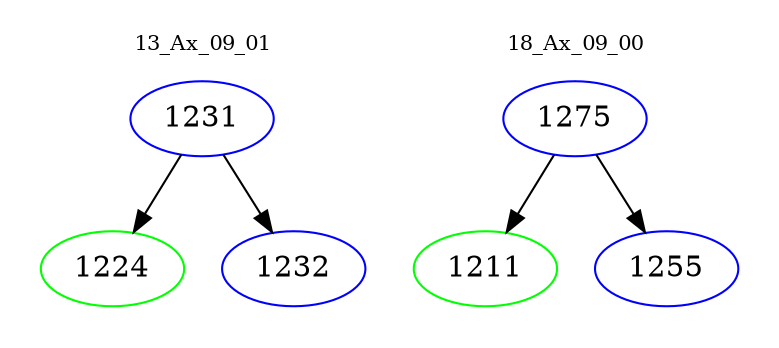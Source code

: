 digraph{
subgraph cluster_0 {
color = white
label = "13_Ax_09_01";
fontsize=10;
T0_1231 [label="1231", color="blue"]
T0_1231 -> T0_1224 [color="black"]
T0_1224 [label="1224", color="green"]
T0_1231 -> T0_1232 [color="black"]
T0_1232 [label="1232", color="blue"]
}
subgraph cluster_1 {
color = white
label = "18_Ax_09_00";
fontsize=10;
T1_1275 [label="1275", color="blue"]
T1_1275 -> T1_1211 [color="black"]
T1_1211 [label="1211", color="green"]
T1_1275 -> T1_1255 [color="black"]
T1_1255 [label="1255", color="blue"]
}
}

